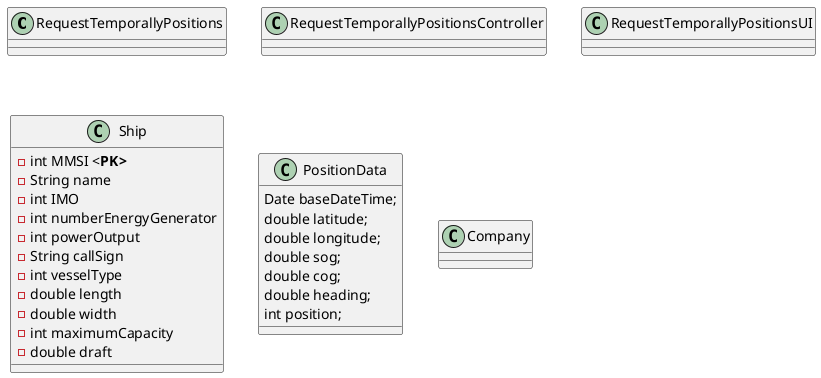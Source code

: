 @startuml

class RequestTemporallyPositions{

}

class RequestTemporallyPositionsController{

}

class RequestTemporallyPositionsUI{

}


class Ship {
    -int MMSI <<b>PK>
    -String name
    -int IMO
    -int numberEnergyGenerator
    -int powerOutput
    -String callSign
    -int vesselType
    -double length
    -double width
    -int maximumCapacity
    -double draft
}


class PositionData{
    Date baseDateTime;
    double latitude;
    double longitude;
    double sog;
    double cog;
    double heading;
    int position;
}

class Company {

}



@enduml